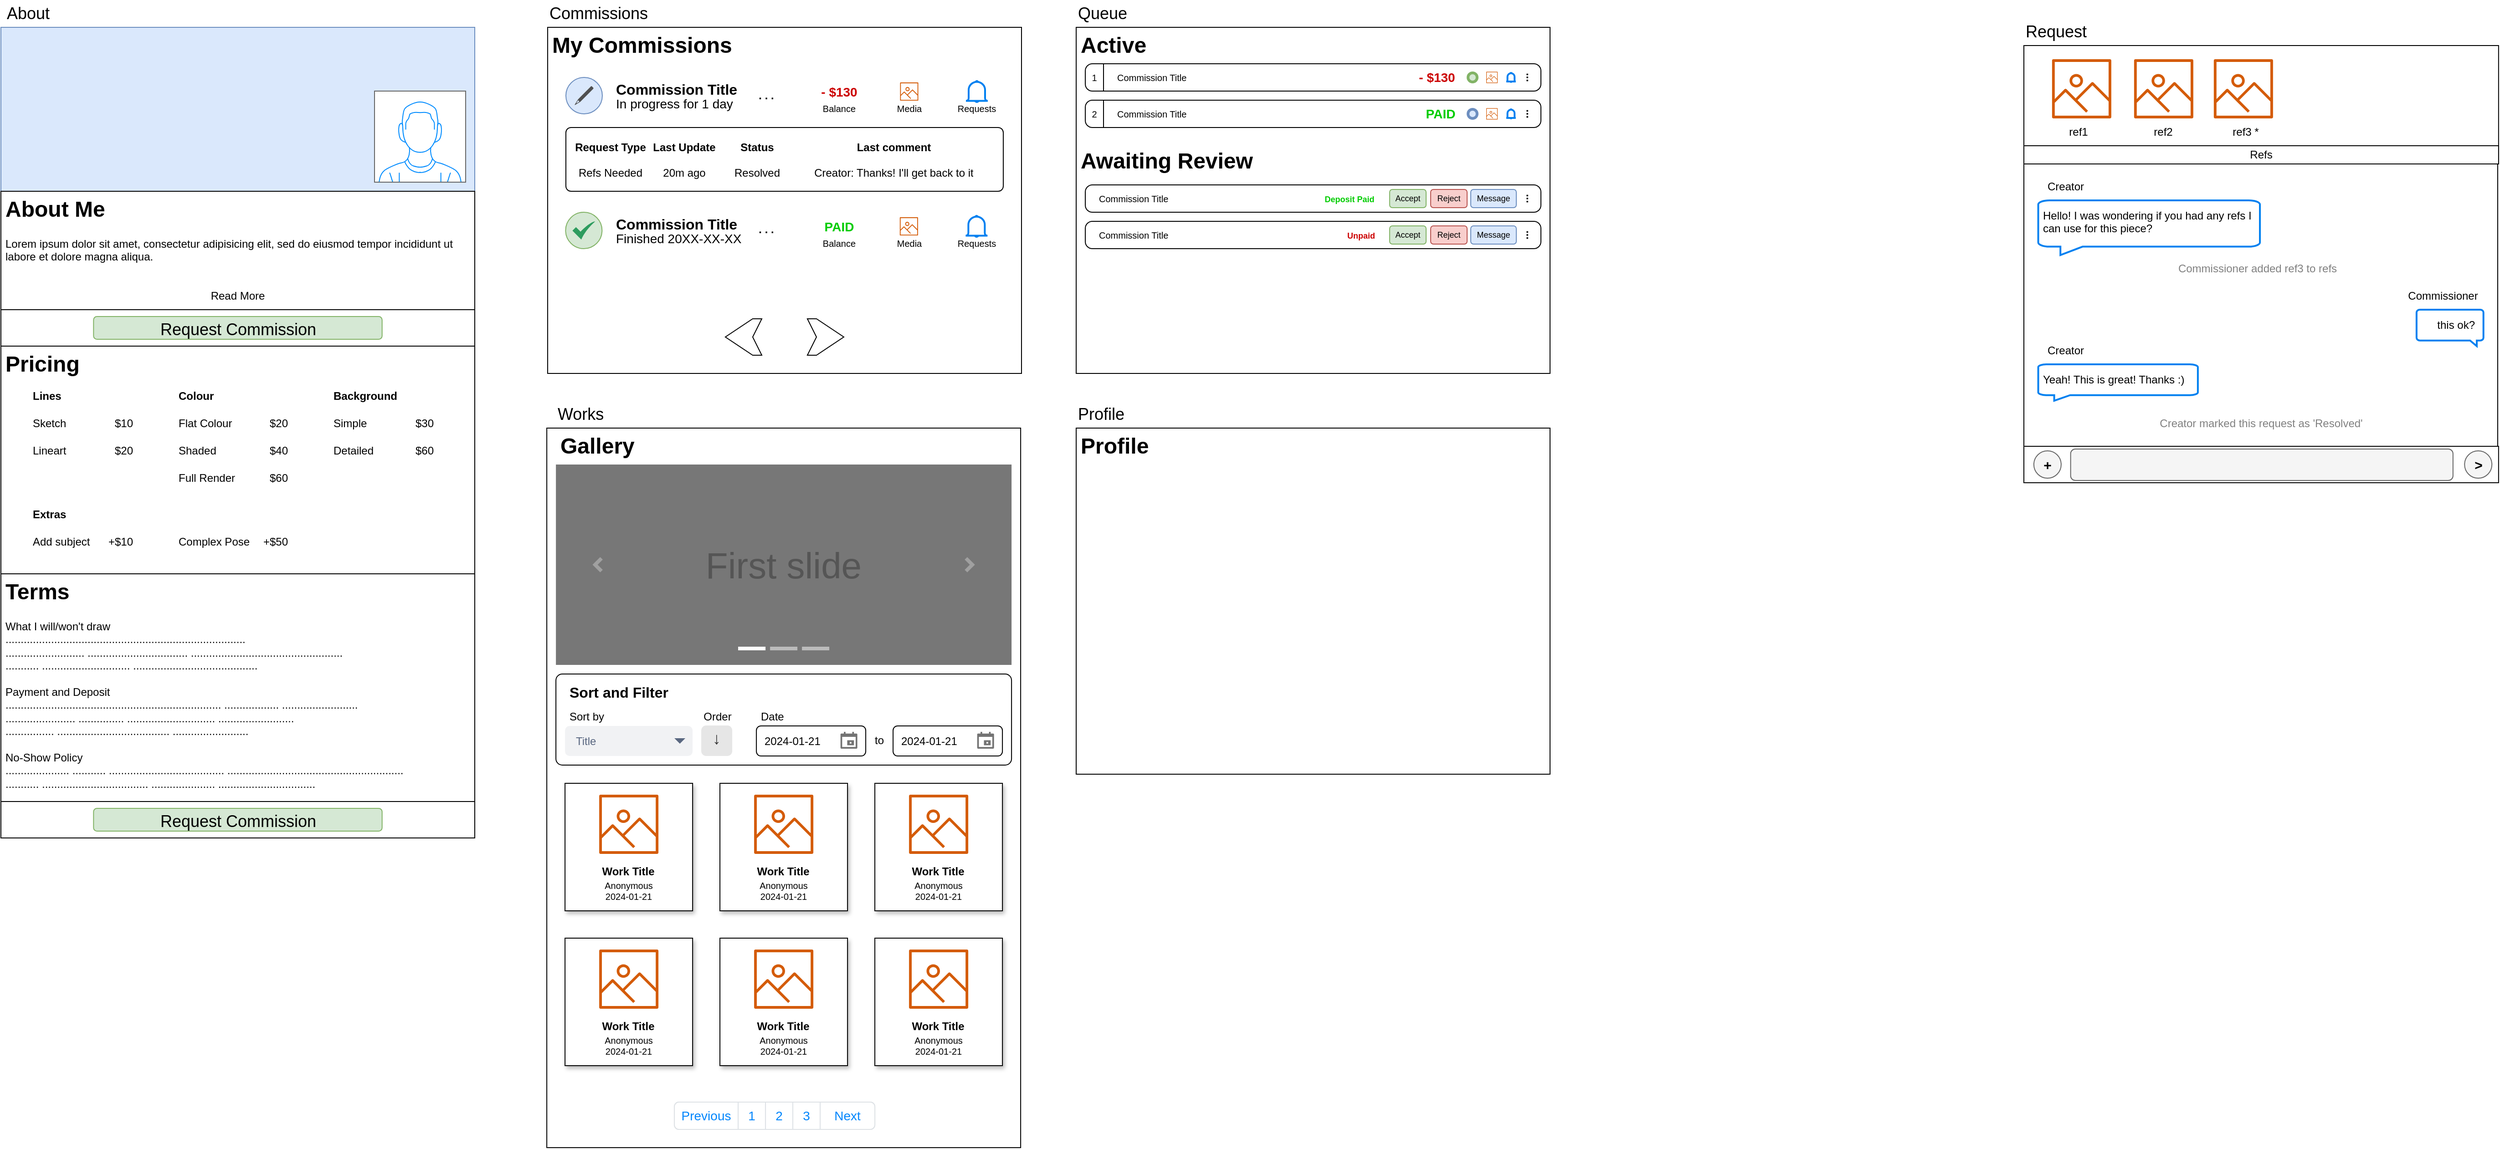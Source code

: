 <mxfile version="20.7.4" type="device"><diagram id="tLPYyOBZHOQNpM6_UhrX" name="Page-1"><mxGraphModel dx="2421" dy="1472" grid="1" gridSize="10" guides="1" tooltips="1" connect="1" arrows="1" fold="1" page="1" pageScale="1" pageWidth="1169" pageHeight="827" math="0" shadow="0"><root><mxCell id="0"/><mxCell id="1" parent="0"/><mxCell id="SXgZ-X0LW7OnMppPCCpX-1" value="" style="rounded=0;whiteSpace=wrap;html=1;fillColor=#dae8fc;strokeColor=#6c8ebf;" parent="1" vertex="1"><mxGeometry x="40" y="40" width="520" height="180" as="geometry"/></mxCell><mxCell id="SXgZ-X0LW7OnMppPCCpX-2" value="" style="verticalLabelPosition=bottom;shadow=0;dashed=0;align=center;html=1;verticalAlign=top;strokeWidth=1;shape=mxgraph.mockup.containers.userMale;strokeColor=#666666;strokeColor2=#008cff;" parent="1" vertex="1"><mxGeometry x="450" y="110" width="100" height="100" as="geometry"/></mxCell><mxCell id="SXgZ-X0LW7OnMppPCCpX-3" value="" style="rounded=0;whiteSpace=wrap;html=1;" parent="1" vertex="1"><mxGeometry x="40" y="220" width="520" height="130" as="geometry"/></mxCell><mxCell id="SXgZ-X0LW7OnMppPCCpX-4" value="&lt;h1&gt;About Me&lt;/h1&gt;&lt;p&gt;Lorem ipsum dolor sit amet, consectetur adipisicing elit, sed do eiusmod tempor incididunt ut labore et dolore magna aliqua.&lt;/p&gt;" style="text;html=1;strokeColor=none;fillColor=none;spacing=5;spacingTop=-20;whiteSpace=wrap;overflow=hidden;rounded=0;" parent="1" vertex="1"><mxGeometry x="40" y="220" width="520" height="90" as="geometry"/></mxCell><mxCell id="SXgZ-X0LW7OnMppPCCpX-5" value="Read More" style="text;html=1;strokeColor=none;fillColor=none;align=center;verticalAlign=middle;whiteSpace=wrap;rounded=0;" parent="1" vertex="1"><mxGeometry x="250" y="320" width="100" height="30" as="geometry"/></mxCell><mxCell id="SXgZ-X0LW7OnMppPCCpX-6" value="" style="rounded=0;whiteSpace=wrap;html=1;" parent="1" vertex="1"><mxGeometry x="40" y="390" width="520" height="250" as="geometry"/></mxCell><mxCell id="SXgZ-X0LW7OnMppPCCpX-7" value="&lt;font style=&quot;font-size: 24px;&quot;&gt;&lt;b&gt;Pricing&lt;/b&gt;&lt;/font&gt;" style="text;html=1;strokeColor=none;fillColor=none;align=left;verticalAlign=middle;whiteSpace=wrap;rounded=0;perimeterSpacing=0;spacing=5;" parent="1" vertex="1"><mxGeometry x="40" y="390" width="160" height="40" as="geometry"/></mxCell><mxCell id="SXgZ-X0LW7OnMppPCCpX-8" value="Sketch" style="text;html=1;strokeColor=none;fillColor=none;align=left;verticalAlign=middle;whiteSpace=wrap;rounded=0;spacing=5;" parent="1" vertex="1"><mxGeometry x="70" y="460" width="100" height="30" as="geometry"/></mxCell><mxCell id="SXgZ-X0LW7OnMppPCCpX-9" value="Flat Colour" style="text;html=1;strokeColor=none;fillColor=none;align=left;verticalAlign=middle;whiteSpace=wrap;rounded=0;spacing=5;" parent="1" vertex="1"><mxGeometry x="230" y="460" width="100" height="30" as="geometry"/></mxCell><mxCell id="SXgZ-X0LW7OnMppPCCpX-10" value="Lineart" style="text;html=1;strokeColor=none;fillColor=none;align=left;verticalAlign=middle;whiteSpace=wrap;rounded=0;spacing=5;" parent="1" vertex="1"><mxGeometry x="70" y="490" width="100" height="30" as="geometry"/></mxCell><mxCell id="SXgZ-X0LW7OnMppPCCpX-11" value="Shaded" style="text;html=1;strokeColor=none;fillColor=none;align=left;verticalAlign=middle;whiteSpace=wrap;rounded=0;spacing=5;" parent="1" vertex="1"><mxGeometry x="230" y="490" width="100" height="30" as="geometry"/></mxCell><mxCell id="SXgZ-X0LW7OnMppPCCpX-12" value="Full Render" style="text;html=1;strokeColor=none;fillColor=none;align=left;verticalAlign=middle;whiteSpace=wrap;rounded=0;spacing=5;" parent="1" vertex="1"><mxGeometry x="230" y="520" width="100" height="30" as="geometry"/></mxCell><mxCell id="SXgZ-X0LW7OnMppPCCpX-13" value="Simple" style="text;html=1;strokeColor=none;fillColor=none;align=left;verticalAlign=middle;whiteSpace=wrap;rounded=0;spacing=5;" parent="1" vertex="1"><mxGeometry x="400" y="460" width="100" height="30" as="geometry"/></mxCell><mxCell id="SXgZ-X0LW7OnMppPCCpX-14" value="Detailed" style="text;html=1;strokeColor=none;fillColor=none;align=left;verticalAlign=middle;whiteSpace=wrap;rounded=0;spacing=5;" parent="1" vertex="1"><mxGeometry x="400" y="490" width="100" height="30" as="geometry"/></mxCell><mxCell id="SXgZ-X0LW7OnMppPCCpX-15" value="&lt;b&gt;Lines&lt;/b&gt;" style="text;html=1;strokeColor=none;fillColor=none;align=left;verticalAlign=middle;whiteSpace=wrap;rounded=0;spacing=5;" parent="1" vertex="1"><mxGeometry x="70" y="430" width="100" height="30" as="geometry"/></mxCell><mxCell id="SXgZ-X0LW7OnMppPCCpX-16" value="&lt;b&gt;Colour&lt;/b&gt;" style="text;html=1;strokeColor=none;fillColor=none;align=left;verticalAlign=middle;whiteSpace=wrap;rounded=0;spacing=5;" parent="1" vertex="1"><mxGeometry x="230" y="430" width="100" height="30" as="geometry"/></mxCell><mxCell id="SXgZ-X0LW7OnMppPCCpX-17" value="&lt;b&gt;Background&lt;/b&gt;" style="text;html=1;strokeColor=none;fillColor=none;align=left;verticalAlign=middle;whiteSpace=wrap;rounded=0;spacing=5;" parent="1" vertex="1"><mxGeometry x="400" y="430" width="100" height="30" as="geometry"/></mxCell><mxCell id="SXgZ-X0LW7OnMppPCCpX-18" value="&lt;b&gt;Extras&lt;/b&gt;" style="text;html=1;strokeColor=none;fillColor=none;align=left;verticalAlign=middle;whiteSpace=wrap;rounded=0;spacing=5;" parent="1" vertex="1"><mxGeometry x="70" y="560" width="100" height="30" as="geometry"/></mxCell><mxCell id="SXgZ-X0LW7OnMppPCCpX-19" value="Add subject" style="text;html=1;strokeColor=none;fillColor=none;align=left;verticalAlign=middle;whiteSpace=wrap;rounded=0;spacing=5;" parent="1" vertex="1"><mxGeometry x="70" y="590" width="100" height="30" as="geometry"/></mxCell><mxCell id="SXgZ-X0LW7OnMppPCCpX-20" value="Complex Pose" style="text;html=1;strokeColor=none;fillColor=none;align=left;verticalAlign=middle;whiteSpace=wrap;rounded=0;spacing=5;" parent="1" vertex="1"><mxGeometry x="230" y="590" width="100" height="30" as="geometry"/></mxCell><mxCell id="SXgZ-X0LW7OnMppPCCpX-21" value="$10" style="text;html=1;strokeColor=none;fillColor=none;align=right;verticalAlign=middle;whiteSpace=wrap;rounded=0;spacing=5;" parent="1" vertex="1"><mxGeometry x="90" y="460" width="100" height="30" as="geometry"/></mxCell><mxCell id="SXgZ-X0LW7OnMppPCCpX-22" value="$20" style="text;html=1;strokeColor=none;fillColor=none;align=right;verticalAlign=middle;whiteSpace=wrap;rounded=0;spacing=5;" parent="1" vertex="1"><mxGeometry x="90" y="490" width="100" height="30" as="geometry"/></mxCell><mxCell id="SXgZ-X0LW7OnMppPCCpX-23" value="$20" style="text;html=1;strokeColor=none;fillColor=none;align=right;verticalAlign=middle;whiteSpace=wrap;rounded=0;spacing=5;" parent="1" vertex="1"><mxGeometry x="260" y="460" width="100" height="30" as="geometry"/></mxCell><mxCell id="SXgZ-X0LW7OnMppPCCpX-24" value="$40" style="text;html=1;strokeColor=none;fillColor=none;align=right;verticalAlign=middle;whiteSpace=wrap;rounded=0;spacing=5;" parent="1" vertex="1"><mxGeometry x="260" y="490" width="100" height="30" as="geometry"/></mxCell><mxCell id="SXgZ-X0LW7OnMppPCCpX-26" value="$60" style="text;html=1;strokeColor=none;fillColor=none;align=right;verticalAlign=middle;whiteSpace=wrap;rounded=0;spacing=5;" parent="1" vertex="1"><mxGeometry x="260" y="520" width="100" height="30" as="geometry"/></mxCell><mxCell id="SXgZ-X0LW7OnMppPCCpX-27" value="$30" style="text;html=1;strokeColor=none;fillColor=none;align=right;verticalAlign=middle;whiteSpace=wrap;rounded=0;spacing=5;" parent="1" vertex="1"><mxGeometry x="420" y="460" width="100" height="30" as="geometry"/></mxCell><mxCell id="SXgZ-X0LW7OnMppPCCpX-28" value="$60" style="text;html=1;strokeColor=none;fillColor=none;align=right;verticalAlign=middle;whiteSpace=wrap;rounded=0;spacing=5;" parent="1" vertex="1"><mxGeometry x="420" y="490" width="100" height="30" as="geometry"/></mxCell><mxCell id="SXgZ-X0LW7OnMppPCCpX-29" value="+$10" style="text;html=1;strokeColor=none;fillColor=none;align=right;verticalAlign=middle;whiteSpace=wrap;rounded=0;spacing=5;" parent="1" vertex="1"><mxGeometry x="90" y="590" width="100" height="30" as="geometry"/></mxCell><mxCell id="SXgZ-X0LW7OnMppPCCpX-30" value="+$50" style="text;html=1;strokeColor=none;fillColor=none;align=right;verticalAlign=middle;whiteSpace=wrap;rounded=0;spacing=5;" parent="1" vertex="1"><mxGeometry x="260" y="590" width="100" height="30" as="geometry"/></mxCell><mxCell id="SXgZ-X0LW7OnMppPCCpX-31" value="" style="rounded=0;whiteSpace=wrap;html=1;" parent="1" vertex="1"><mxGeometry x="40" y="640" width="520" height="250" as="geometry"/></mxCell><mxCell id="SXgZ-X0LW7OnMppPCCpX-34" value="&lt;h1&gt;&lt;span style=&quot;background-color: initial;&quot;&gt;Terms&lt;/span&gt;&lt;/h1&gt;&lt;div&gt;What I will/won't draw&lt;/div&gt;&lt;div&gt;...............................................................................&lt;/div&gt;&lt;div&gt;.......................... ................................. ..................................................&lt;/div&gt;&lt;div&gt;........... ............................. .........................................&lt;/div&gt;&lt;div&gt;&lt;br&gt;&lt;/div&gt;&lt;div&gt;Payment and Deposit&lt;/div&gt;&lt;div&gt;....................................................................... .................. .........................&lt;/div&gt;&lt;div&gt;....................... ............... ............................. .........................&lt;/div&gt;&lt;div&gt;................ ..................................... .........................&lt;/div&gt;&lt;div&gt;&lt;br&gt;&lt;/div&gt;&lt;div&gt;No-Show Policy&lt;/div&gt;&lt;div&gt;..................... ........... ...................................... ..........................................................&lt;/div&gt;&lt;div&gt;........... ................................... ..................... ................................&lt;/div&gt;" style="text;html=1;strokeColor=none;fillColor=none;spacing=5;spacingTop=-20;whiteSpace=wrap;overflow=hidden;rounded=0;" parent="1" vertex="1"><mxGeometry x="40" y="640" width="520" height="250" as="geometry"/></mxCell><mxCell id="SXgZ-X0LW7OnMppPCCpX-37" value="" style="rounded=0;whiteSpace=wrap;html=1;fontSize=24;" parent="1" vertex="1"><mxGeometry x="40" y="350" width="520" height="40" as="geometry"/></mxCell><mxCell id="SXgZ-X0LW7OnMppPCCpX-38" value="&lt;font style=&quot;font-size: 18px;&quot;&gt;Request Commission&lt;/font&gt;" style="rounded=1;whiteSpace=wrap;html=1;fontSize=24;fillColor=#d5e8d4;strokeColor=#82b366;" parent="1" vertex="1"><mxGeometry x="141.66" y="357.5" width="316.67" height="25" as="geometry"/></mxCell><mxCell id="SXgZ-X0LW7OnMppPCCpX-39" value="" style="rounded=0;whiteSpace=wrap;html=1;fontSize=24;" parent="1" vertex="1"><mxGeometry x="40" y="890" width="520" height="40" as="geometry"/></mxCell><mxCell id="SXgZ-X0LW7OnMppPCCpX-40" value="&lt;font style=&quot;font-size: 18px;&quot;&gt;Request Commission&lt;/font&gt;" style="rounded=1;whiteSpace=wrap;html=1;fontSize=24;fillColor=#d5e8d4;strokeColor=#82b366;" parent="1" vertex="1"><mxGeometry x="141.66" y="897.5" width="316.67" height="25" as="geometry"/></mxCell><mxCell id="SXgZ-X0LW7OnMppPCCpX-41" value="About" style="text;html=1;strokeColor=none;fillColor=none;align=center;verticalAlign=middle;whiteSpace=wrap;rounded=0;fontSize=18;" parent="1" vertex="1"><mxGeometry x="40" y="10" width="60" height="30" as="geometry"/></mxCell><mxCell id="SXgZ-X0LW7OnMppPCCpX-42" value="" style="rounded=0;whiteSpace=wrap;html=1;fontSize=18;" parent="1" vertex="1"><mxGeometry x="640" y="40" width="520" height="380" as="geometry"/></mxCell><mxCell id="SXgZ-X0LW7OnMppPCCpX-43" value="&lt;font style=&quot;font-size: 24px;&quot;&gt;&lt;b&gt;My Commissions&lt;/b&gt;&lt;/font&gt;" style="text;html=1;strokeColor=none;fillColor=none;align=left;verticalAlign=middle;whiteSpace=wrap;rounded=0;perimeterSpacing=0;spacing=5;" parent="1" vertex="1"><mxGeometry x="640" y="40" width="230" height="40" as="geometry"/></mxCell><mxCell id="SXgZ-X0LW7OnMppPCCpX-44" value="Commission Title" style="text;html=1;strokeColor=none;fillColor=none;align=left;verticalAlign=middle;whiteSpace=wrap;rounded=0;fontSize=16;spacing=5;fontStyle=1" parent="1" vertex="1"><mxGeometry x="710" y="95" width="170" height="25" as="geometry"/></mxCell><mxCell id="SXgZ-X0LW7OnMppPCCpX-45" value="" style="ellipse;whiteSpace=wrap;html=1;aspect=fixed;fontSize=18;fillColor=#dae8fc;strokeColor=#6c8ebf;" parent="1" vertex="1"><mxGeometry x="660" y="95" width="40" height="40" as="geometry"/></mxCell><mxCell id="SXgZ-X0LW7OnMppPCCpX-46" value="&lt;span style=&quot;font-size: 14px;&quot;&gt;In progress for 1 day&lt;/span&gt;" style="text;html=1;strokeColor=none;fillColor=none;align=left;verticalAlign=middle;whiteSpace=wrap;rounded=0;fontSize=18;spacing=5;" parent="1" vertex="1"><mxGeometry x="710" y="110" width="240" height="25" as="geometry"/></mxCell><mxCell id="SXgZ-X0LW7OnMppPCCpX-47" value="" style="html=1;verticalLabelPosition=bottom;align=center;labelBackgroundColor=#ffffff;verticalAlign=top;strokeWidth=2;strokeColor=#0080F0;shadow=0;dashed=0;shape=mxgraph.ios7.icons.bell;fontSize=16;" parent="1" vertex="1"><mxGeometry x="1099" y="99.0" width="24" height="23.1" as="geometry"/></mxCell><mxCell id="SXgZ-X0LW7OnMppPCCpX-48" value="" style="sketch=0;pointerEvents=1;shadow=0;dashed=0;html=1;strokeColor=none;fillColor=#505050;labelPosition=center;verticalLabelPosition=bottom;verticalAlign=top;outlineConnect=0;align=center;shape=mxgraph.office.concepts.writing_pencil;fontSize=16;" parent="1" vertex="1"><mxGeometry x="669.61" y="104.61" width="20.77" height="20.77" as="geometry"/></mxCell><mxCell id="SXgZ-X0LW7OnMppPCCpX-49" value="" style="sketch=0;outlineConnect=0;fontColor=#232F3E;gradientColor=none;fillColor=#D45B07;strokeColor=none;dashed=0;verticalLabelPosition=bottom;verticalAlign=top;align=center;html=1;fontSize=12;fontStyle=0;aspect=fixed;pointerEvents=1;shape=mxgraph.aws4.container_registry_image;" parent="1" vertex="1"><mxGeometry x="1026.75" y="100.55" width="20" height="20" as="geometry"/></mxCell><mxCell id="SXgZ-X0LW7OnMppPCCpX-50" value="&lt;font style=&quot;font-size: 10px;&quot;&gt;Media&lt;/font&gt;" style="text;html=1;strokeColor=none;fillColor=none;align=center;verticalAlign=middle;whiteSpace=wrap;rounded=0;fontSize=18;spacing=5;" parent="1" vertex="1"><mxGeometry x="1009" y="114" width="55.5" height="25" as="geometry"/></mxCell><mxCell id="SXgZ-X0LW7OnMppPCCpX-51" value="&lt;span style=&quot;font-size: 10px;&quot;&gt;Requests&lt;/span&gt;" style="text;html=1;strokeColor=none;fillColor=none;align=center;verticalAlign=middle;whiteSpace=wrap;rounded=0;fontSize=18;spacing=5;" parent="1" vertex="1"><mxGeometry x="1083.25" y="114" width="55.5" height="25" as="geometry"/></mxCell><mxCell id="SXgZ-X0LW7OnMppPCCpX-52" value="&lt;b&gt;&lt;font style=&quot;font-size: 14px;&quot; color=&quot;#cc0000&quot;&gt;- $130&lt;/font&gt;&lt;/b&gt;" style="text;html=1;strokeColor=none;fillColor=none;align=center;verticalAlign=middle;whiteSpace=wrap;rounded=0;fontSize=10;" parent="1" vertex="1"><mxGeometry x="930" y="95.55" width="60" height="30" as="geometry"/></mxCell><mxCell id="SXgZ-X0LW7OnMppPCCpX-53" value="&lt;span style=&quot;font-size: 10px;&quot;&gt;Balance&lt;/span&gt;" style="text;html=1;strokeColor=none;fillColor=none;align=center;verticalAlign=middle;whiteSpace=wrap;rounded=0;fontSize=18;spacing=5;" parent="1" vertex="1"><mxGeometry x="932.25" y="114" width="55.5" height="25" as="geometry"/></mxCell><mxCell id="SXgZ-X0LW7OnMppPCCpX-54" value="Commission Title" style="text;html=1;strokeColor=none;fillColor=none;align=left;verticalAlign=middle;whiteSpace=wrap;rounded=0;fontSize=16;spacing=5;fontStyle=1" parent="1" vertex="1"><mxGeometry x="709.69" y="243" width="170" height="25" as="geometry"/></mxCell><mxCell id="SXgZ-X0LW7OnMppPCCpX-55" value="" style="ellipse;whiteSpace=wrap;html=1;aspect=fixed;fontSize=18;fillColor=#d5e8d4;strokeColor=#82b366;" parent="1" vertex="1"><mxGeometry x="659.69" y="243" width="40" height="40" as="geometry"/></mxCell><mxCell id="SXgZ-X0LW7OnMppPCCpX-56" value="&lt;span style=&quot;font-size: 14px;&quot;&gt;Finished 20XX-XX-XX&lt;/span&gt;" style="text;html=1;strokeColor=none;fillColor=none;align=left;verticalAlign=middle;whiteSpace=wrap;rounded=0;fontSize=18;spacing=5;" parent="1" vertex="1"><mxGeometry x="709.69" y="258" width="240" height="25" as="geometry"/></mxCell><mxCell id="SXgZ-X0LW7OnMppPCCpX-57" value="" style="html=1;verticalLabelPosition=bottom;align=center;labelBackgroundColor=#ffffff;verticalAlign=top;strokeWidth=2;strokeColor=#0080F0;shadow=0;dashed=0;shape=mxgraph.ios7.icons.bell;fontSize=16;" parent="1" vertex="1"><mxGeometry x="1098.69" y="247" width="24" height="23.1" as="geometry"/></mxCell><mxCell id="SXgZ-X0LW7OnMppPCCpX-59" value="" style="sketch=0;outlineConnect=0;fontColor=#232F3E;gradientColor=none;fillColor=#D45B07;strokeColor=none;dashed=0;verticalLabelPosition=bottom;verticalAlign=top;align=center;html=1;fontSize=12;fontStyle=0;aspect=fixed;pointerEvents=1;shape=mxgraph.aws4.container_registry_image;" parent="1" vertex="1"><mxGeometry x="1026.44" y="248.55" width="20" height="20" as="geometry"/></mxCell><mxCell id="SXgZ-X0LW7OnMppPCCpX-60" value="&lt;font style=&quot;font-size: 10px;&quot;&gt;Media&lt;/font&gt;" style="text;html=1;strokeColor=none;fillColor=none;align=center;verticalAlign=middle;whiteSpace=wrap;rounded=0;fontSize=18;spacing=5;" parent="1" vertex="1"><mxGeometry x="1008.69" y="262" width="55.5" height="25" as="geometry"/></mxCell><mxCell id="SXgZ-X0LW7OnMppPCCpX-61" value="&lt;span style=&quot;font-size: 10px;&quot;&gt;Requests&lt;/span&gt;" style="text;html=1;strokeColor=none;fillColor=none;align=center;verticalAlign=middle;whiteSpace=wrap;rounded=0;fontSize=18;spacing=5;" parent="1" vertex="1"><mxGeometry x="1082.94" y="262" width="55.5" height="25" as="geometry"/></mxCell><mxCell id="SXgZ-X0LW7OnMppPCCpX-62" value="&lt;b&gt;&lt;font color=&quot;#00cc00&quot; style=&quot;font-size: 14px;&quot;&gt;PAID&lt;/font&gt;&lt;/b&gt;" style="text;html=1;strokeColor=none;fillColor=none;align=center;verticalAlign=middle;whiteSpace=wrap;rounded=0;fontSize=10;" parent="1" vertex="1"><mxGeometry x="929.69" y="243.55" width="60" height="30" as="geometry"/></mxCell><mxCell id="SXgZ-X0LW7OnMppPCCpX-63" value="&lt;span style=&quot;font-size: 10px;&quot;&gt;Balance&lt;/span&gt;" style="text;html=1;strokeColor=none;fillColor=none;align=center;verticalAlign=middle;whiteSpace=wrap;rounded=0;fontSize=18;spacing=5;" parent="1" vertex="1"><mxGeometry x="931.94" y="262" width="55.5" height="25" as="geometry"/></mxCell><mxCell id="SXgZ-X0LW7OnMppPCCpX-64" value="" style="sketch=0;html=1;aspect=fixed;strokeColor=none;shadow=0;align=center;verticalAlign=top;fillColor=#2D9C5E;shape=mxgraph.gcp2.check;fontSize=14;fontColor=#CC0000;" parent="1" vertex="1"><mxGeometry x="667.19" y="253" width="25" height="20" as="geometry"/></mxCell><mxCell id="SXgZ-X0LW7OnMppPCCpX-65" value="&lt;font style=&quot;font-size: 12px;&quot;&gt;. . .&lt;/font&gt;" style="text;html=1;strokeColor=none;fillColor=none;align=center;verticalAlign=middle;whiteSpace=wrap;rounded=0;fontSize=16;spacing=5;fontStyle=1" parent="1" vertex="1"><mxGeometry x="840" y="100.38" width="80" height="25" as="geometry"/></mxCell><mxCell id="SXgZ-X0LW7OnMppPCCpX-66" value="&lt;font style=&quot;font-size: 12px;&quot;&gt;. . .&lt;/font&gt;" style="text;html=1;strokeColor=none;fillColor=none;align=center;verticalAlign=middle;whiteSpace=wrap;rounded=0;fontSize=16;spacing=5;fontStyle=1" parent="1" vertex="1"><mxGeometry x="839.69" y="247" width="80" height="25" as="geometry"/></mxCell><mxCell id="SXgZ-X0LW7OnMppPCCpX-67" value="" style="html=1;shadow=0;dashed=0;align=center;verticalAlign=middle;shape=mxgraph.arrows2.arrow;dy=0;dx=30;notch=10;fontSize=12;fontColor=#00CC00;" parent="1" vertex="1"><mxGeometry x="925" y="360" width="40" height="40" as="geometry"/></mxCell><mxCell id="SXgZ-X0LW7OnMppPCCpX-68" value="" style="html=1;shadow=0;dashed=0;align=center;verticalAlign=middle;shape=mxgraph.arrows2.arrow;dy=0;dx=30;notch=10;fontSize=12;fontColor=#00CC00;rotation=-180;" parent="1" vertex="1"><mxGeometry x="835" y="360" width="40" height="40" as="geometry"/></mxCell><mxCell id="SXgZ-X0LW7OnMppPCCpX-69" value="Commissions" style="text;html=1;strokeColor=none;fillColor=none;align=left;verticalAlign=middle;whiteSpace=wrap;rounded=0;fontSize=18;" parent="1" vertex="1"><mxGeometry x="640" y="10" width="120" height="30" as="geometry"/></mxCell><mxCell id="SXgZ-X0LW7OnMppPCCpX-70" value="" style="rounded=1;whiteSpace=wrap;html=1;fontSize=12;fontColor=#00CC00;arcSize=8;" parent="1" vertex="1"><mxGeometry x="660" y="150" width="480" height="70" as="geometry"/></mxCell><mxCell id="SXgZ-X0LW7OnMppPCCpX-71" value="" style="shape=table;html=1;whiteSpace=wrap;startSize=0;container=1;collapsible=0;childLayout=tableLayout;fontSize=12;fontColor=#000000;strokeColor=none;" parent="1" vertex="1"><mxGeometry x="668.13" y="157.5" width="461.87" height="56" as="geometry"/></mxCell><mxCell id="SXgZ-X0LW7OnMppPCCpX-72" value="" style="shape=tableRow;horizontal=0;startSize=0;swimlaneHead=0;swimlaneBody=0;top=0;left=0;bottom=0;right=0;collapsible=0;dropTarget=0;fillColor=none;points=[[0,0.5],[1,0.5]];portConstraint=eastwest;fontSize=12;fontColor=#00CC00;" parent="SXgZ-X0LW7OnMppPCCpX-71" vertex="1"><mxGeometry width="461.87" height="29" as="geometry"/></mxCell><mxCell id="SXgZ-X0LW7OnMppPCCpX-73" value="&lt;font&gt;&lt;b&gt;Request Type&lt;/b&gt;&lt;/font&gt;" style="shape=partialRectangle;html=1;whiteSpace=wrap;connectable=0;fillColor=none;top=0;left=0;bottom=0;right=0;overflow=hidden;fontSize=12;fontColor=#000000;" parent="SXgZ-X0LW7OnMppPCCpX-72" vertex="1"><mxGeometry width="82" height="29" as="geometry"><mxRectangle width="82" height="29" as="alternateBounds"/></mxGeometry></mxCell><mxCell id="SXgZ-X0LW7OnMppPCCpX-74" value="&lt;font&gt;&lt;b&gt;Last Update&lt;/b&gt;&lt;/font&gt;" style="shape=partialRectangle;html=1;whiteSpace=wrap;connectable=0;fillColor=none;top=0;left=0;bottom=0;right=0;overflow=hidden;fontSize=12;fontColor=#000000;" parent="SXgZ-X0LW7OnMppPCCpX-72" vertex="1"><mxGeometry x="82" width="80" height="29" as="geometry"><mxRectangle width="80" height="29" as="alternateBounds"/></mxGeometry></mxCell><mxCell id="SXgZ-X0LW7OnMppPCCpX-75" value="&lt;font color=&quot;#000000&quot;&gt;&lt;b&gt;Status&lt;/b&gt;&lt;/font&gt;" style="shape=partialRectangle;html=1;whiteSpace=wrap;connectable=0;fillColor=none;top=0;left=0;bottom=0;right=0;overflow=hidden;fontSize=12;fontColor=#00CC00;" parent="SXgZ-X0LW7OnMppPCCpX-72" vertex="1"><mxGeometry x="162" width="80" height="29" as="geometry"><mxRectangle width="80" height="29" as="alternateBounds"/></mxGeometry></mxCell><mxCell id="SXgZ-X0LW7OnMppPCCpX-89" value="&lt;b&gt;&lt;font color=&quot;#000000&quot;&gt;Last comment&lt;/font&gt;&lt;/b&gt;" style="shape=partialRectangle;html=1;whiteSpace=wrap;connectable=0;fillColor=none;top=0;left=0;bottom=0;right=0;overflow=hidden;fontSize=12;fontColor=#00CC00;" parent="SXgZ-X0LW7OnMppPCCpX-72" vertex="1"><mxGeometry x="242" width="220" height="29" as="geometry"><mxRectangle width="220" height="29" as="alternateBounds"/></mxGeometry></mxCell><mxCell id="SXgZ-X0LW7OnMppPCCpX-76" value="" style="shape=tableRow;horizontal=0;startSize=0;swimlaneHead=0;swimlaneBody=0;top=0;left=0;bottom=0;right=0;collapsible=0;dropTarget=0;fillColor=none;points=[[0,0.5],[1,0.5]];portConstraint=eastwest;fontSize=12;fontColor=#00CC00;" parent="SXgZ-X0LW7OnMppPCCpX-71" vertex="1"><mxGeometry y="29" width="461.87" height="27" as="geometry"/></mxCell><mxCell id="SXgZ-X0LW7OnMppPCCpX-77" value="Refs Needed" style="shape=partialRectangle;html=1;whiteSpace=wrap;connectable=0;fillColor=none;top=0;left=0;bottom=0;right=0;overflow=hidden;fontSize=12;fontColor=#000000;" parent="SXgZ-X0LW7OnMppPCCpX-76" vertex="1"><mxGeometry width="82" height="27" as="geometry"><mxRectangle width="82" height="27" as="alternateBounds"/></mxGeometry></mxCell><mxCell id="SXgZ-X0LW7OnMppPCCpX-78" value="&lt;font&gt;20m ago&lt;/font&gt;" style="shape=partialRectangle;html=1;whiteSpace=wrap;connectable=0;fillColor=none;top=0;left=0;bottom=0;right=0;overflow=hidden;fontSize=12;fontColor=#000000;" parent="SXgZ-X0LW7OnMppPCCpX-76" vertex="1"><mxGeometry x="82" width="80" height="27" as="geometry"><mxRectangle width="80" height="27" as="alternateBounds"/></mxGeometry></mxCell><mxCell id="SXgZ-X0LW7OnMppPCCpX-79" value="Resolved" style="shape=partialRectangle;html=1;whiteSpace=wrap;connectable=0;fillColor=none;top=0;left=0;bottom=0;right=0;overflow=hidden;fontSize=12;fontColor=#000000;" parent="SXgZ-X0LW7OnMppPCCpX-76" vertex="1"><mxGeometry x="162" width="80" height="27" as="geometry"><mxRectangle width="80" height="27" as="alternateBounds"/></mxGeometry></mxCell><mxCell id="SXgZ-X0LW7OnMppPCCpX-90" value="Creator: Thanks! I'll get back to it" style="shape=partialRectangle;html=1;whiteSpace=wrap;connectable=0;fillColor=none;top=0;left=0;bottom=0;right=0;overflow=hidden;fontSize=12;fontColor=#000000;align=center;" parent="SXgZ-X0LW7OnMppPCCpX-76" vertex="1"><mxGeometry x="242" width="220" height="27" as="geometry"><mxRectangle width="220" height="27" as="alternateBounds"/></mxGeometry></mxCell><mxCell id="K3yIdqZ9w8QZpIMucke0-93" value="" style="group" vertex="1" connectable="0" parent="1"><mxGeometry x="2260" y="30" width="520.93" height="510" as="geometry"/></mxCell><mxCell id="SXgZ-X0LW7OnMppPCCpX-92" value="" style="rounded=0;whiteSpace=wrap;html=1;fontSize=18;" parent="K3yIdqZ9w8QZpIMucke0-93" vertex="1"><mxGeometry y="30" width="520" height="480" as="geometry"/></mxCell><mxCell id="SXgZ-X0LW7OnMppPCCpX-93" value="Request" style="text;html=1;strokeColor=none;fillColor=none;align=left;verticalAlign=middle;whiteSpace=wrap;rounded=0;fontSize=18;" parent="K3yIdqZ9w8QZpIMucke0-93" vertex="1"><mxGeometry width="120" height="30" as="geometry"/></mxCell><mxCell id="SXgZ-X0LW7OnMppPCCpX-94" value="" style="html=1;verticalLabelPosition=bottom;align=center;labelBackgroundColor=#ffffff;verticalAlign=top;strokeWidth=2;strokeColor=#0080F0;shadow=0;dashed=0;shape=mxgraph.ios7.icons.message;fontSize=12;fontColor=#000000;" parent="K3yIdqZ9w8QZpIMucke0-93" vertex="1"><mxGeometry x="430.93" y="320" width="73.41" height="40" as="geometry"/></mxCell><mxCell id="SXgZ-X0LW7OnMppPCCpX-95" value="" style="html=1;verticalLabelPosition=bottom;align=center;labelBackgroundColor=#ffffff;verticalAlign=top;strokeWidth=2;strokeColor=#0080F0;shadow=0;dashed=0;shape=mxgraph.ios7.icons.message;fontSize=12;fontColor=#000000;flipH=1;" parent="K3yIdqZ9w8QZpIMucke0-93" vertex="1"><mxGeometry x="15.78" y="200" width="243.25" height="60" as="geometry"/></mxCell><mxCell id="SXgZ-X0LW7OnMppPCCpX-96" value="Creator" style="text;html=1;strokeColor=none;fillColor=none;align=center;verticalAlign=middle;whiteSpace=wrap;rounded=0;fontSize=12;fontColor=#000000;" parent="K3yIdqZ9w8QZpIMucke0-93" vertex="1"><mxGeometry x="15.78" y="170" width="60" height="30" as="geometry"/></mxCell><mxCell id="SXgZ-X0LW7OnMppPCCpX-97" value="Hello! I was wondering if you had any refs I can use for this piece?" style="text;html=1;strokeColor=none;fillColor=none;align=left;verticalAlign=top;whiteSpace=wrap;rounded=0;fontSize=12;fontColor=#000000;spacing=5;" parent="K3yIdqZ9w8QZpIMucke0-93" vertex="1"><mxGeometry x="15.78" y="200" width="243.25" height="50" as="geometry"/></mxCell><mxCell id="SXgZ-X0LW7OnMppPCCpX-98" value="this ok?" style="text;html=1;strokeColor=none;fillColor=none;align=right;verticalAlign=top;whiteSpace=wrap;rounded=0;fontSize=12;fontColor=#000000;spacing=5;" parent="K3yIdqZ9w8QZpIMucke0-93" vertex="1"><mxGeometry x="425.12" y="320" width="75.16" height="40" as="geometry"/></mxCell><mxCell id="SXgZ-X0LW7OnMppPCCpX-99" value="Commissioner" style="text;html=1;strokeColor=none;fillColor=none;align=center;verticalAlign=middle;whiteSpace=wrap;rounded=0;fontSize=12;fontColor=#000000;" parent="K3yIdqZ9w8QZpIMucke0-93" vertex="1"><mxGeometry x="420.28" y="290" width="80" height="30" as="geometry"/></mxCell><mxCell id="SXgZ-X0LW7OnMppPCCpX-100" value="" style="rounded=0;whiteSpace=wrap;html=1;fontSize=12;fontColor=#000000;" parent="K3yIdqZ9w8QZpIMucke0-93" vertex="1"><mxGeometry y="30" width="520.93" height="130" as="geometry"/></mxCell><mxCell id="SXgZ-X0LW7OnMppPCCpX-101" value="" style="sketch=0;outlineConnect=0;fontColor=#232F3E;gradientColor=none;fillColor=#D45B07;strokeColor=none;dashed=0;verticalLabelPosition=bottom;verticalAlign=top;align=center;html=1;fontSize=12;fontStyle=0;aspect=fixed;pointerEvents=1;shape=mxgraph.aws4.container_registry_image;" parent="K3yIdqZ9w8QZpIMucke0-93" vertex="1"><mxGeometry x="30.93" y="45" width="65" height="65" as="geometry"/></mxCell><mxCell id="SXgZ-X0LW7OnMppPCCpX-102" value="" style="sketch=0;outlineConnect=0;fontColor=#232F3E;gradientColor=none;fillColor=#D45B07;strokeColor=none;dashed=0;verticalLabelPosition=bottom;verticalAlign=top;align=center;html=1;fontSize=12;fontStyle=0;aspect=fixed;pointerEvents=1;shape=mxgraph.aws4.container_registry_image;" parent="K3yIdqZ9w8QZpIMucke0-93" vertex="1"><mxGeometry x="120.93" y="45" width="65" height="65" as="geometry"/></mxCell><mxCell id="SXgZ-X0LW7OnMppPCCpX-103" value="" style="sketch=0;outlineConnect=0;fontColor=#232F3E;gradientColor=none;fillColor=#D45B07;strokeColor=none;dashed=0;verticalLabelPosition=bottom;verticalAlign=top;align=center;html=1;fontSize=12;fontStyle=0;aspect=fixed;pointerEvents=1;shape=mxgraph.aws4.container_registry_image;" parent="K3yIdqZ9w8QZpIMucke0-93" vertex="1"><mxGeometry x="208.43" y="45" width="65" height="65" as="geometry"/></mxCell><mxCell id="SXgZ-X0LW7OnMppPCCpX-104" value="ref1" style="text;html=1;strokeColor=none;fillColor=none;align=center;verticalAlign=middle;whiteSpace=wrap;rounded=0;fontSize=12;fontColor=#000000;" parent="K3yIdqZ9w8QZpIMucke0-93" vertex="1"><mxGeometry x="20.0" y="110" width="80" height="30" as="geometry"/></mxCell><mxCell id="SXgZ-X0LW7OnMppPCCpX-105" value="ref2" style="text;html=1;strokeColor=none;fillColor=none;align=center;verticalAlign=middle;whiteSpace=wrap;rounded=0;fontSize=12;fontColor=#000000;" parent="K3yIdqZ9w8QZpIMucke0-93" vertex="1"><mxGeometry x="113.43" y="110" width="80" height="30" as="geometry"/></mxCell><mxCell id="SXgZ-X0LW7OnMppPCCpX-106" value="ref3 *" style="text;html=1;strokeColor=none;fillColor=none;align=center;verticalAlign=middle;whiteSpace=wrap;rounded=0;fontSize=12;fontColor=#000000;" parent="K3yIdqZ9w8QZpIMucke0-93" vertex="1"><mxGeometry x="205.93" y="110" width="75" height="30" as="geometry"/></mxCell><mxCell id="SXgZ-X0LW7OnMppPCCpX-107" value="Refs" style="rounded=0;whiteSpace=wrap;html=1;fontSize=12;fontColor=#000000;" parent="K3yIdqZ9w8QZpIMucke0-93" vertex="1"><mxGeometry y="140" width="520.93" height="20" as="geometry"/></mxCell><mxCell id="SXgZ-X0LW7OnMppPCCpX-108" value="" style="html=1;verticalLabelPosition=bottom;align=center;labelBackgroundColor=#ffffff;verticalAlign=top;strokeWidth=2;strokeColor=#0080F0;shadow=0;dashed=0;shape=mxgraph.ios7.icons.message;fontSize=12;fontColor=#000000;flipH=1;" parent="K3yIdqZ9w8QZpIMucke0-93" vertex="1"><mxGeometry x="15.78" y="380" width="175.15" height="40" as="geometry"/></mxCell><mxCell id="SXgZ-X0LW7OnMppPCCpX-109" value="Creator" style="text;html=1;strokeColor=none;fillColor=none;align=center;verticalAlign=middle;whiteSpace=wrap;rounded=0;fontSize=12;fontColor=#000000;" parent="K3yIdqZ9w8QZpIMucke0-93" vertex="1"><mxGeometry x="15.78" y="350" width="60" height="30" as="geometry"/></mxCell><mxCell id="SXgZ-X0LW7OnMppPCCpX-110" value="Yeah! This is great! Thanks :)" style="text;html=1;strokeColor=none;fillColor=none;align=left;verticalAlign=top;whiteSpace=wrap;rounded=0;fontSize=12;fontColor=#000000;spacing=5;" parent="K3yIdqZ9w8QZpIMucke0-93" vertex="1"><mxGeometry x="15.78" y="380" width="175.15" height="30" as="geometry"/></mxCell><mxCell id="SXgZ-X0LW7OnMppPCCpX-111" value="&lt;font&gt;Commissioner added ref3 to refs&lt;/font&gt;" style="text;html=1;strokeColor=none;fillColor=none;align=center;verticalAlign=middle;whiteSpace=wrap;rounded=0;fontSize=12;fontColor=#808080;" parent="K3yIdqZ9w8QZpIMucke0-93" vertex="1"><mxGeometry x="120.93" y="260" width="270.94" height="30" as="geometry"/></mxCell><mxCell id="SXgZ-X0LW7OnMppPCCpX-112" value="&lt;font&gt;Creator marked this request as 'Resolved'&lt;/font&gt;" style="text;html=1;strokeColor=none;fillColor=none;align=center;verticalAlign=middle;whiteSpace=wrap;rounded=0;fontSize=12;fontColor=#808080;" parent="K3yIdqZ9w8QZpIMucke0-93" vertex="1"><mxGeometry x="124.53" y="430" width="270.94" height="30" as="geometry"/></mxCell><mxCell id="SXgZ-X0LW7OnMppPCCpX-113" value="" style="rounded=0;whiteSpace=wrap;html=1;fontSize=12;fontColor=#808080;" parent="K3yIdqZ9w8QZpIMucke0-93" vertex="1"><mxGeometry y="470" width="520.93" height="40" as="geometry"/></mxCell><mxCell id="SXgZ-X0LW7OnMppPCCpX-114" value="&lt;font style=&quot;font-size: 15px;&quot; color=&quot;#000000&quot;&gt;&lt;b&gt;+&lt;/b&gt;&lt;/font&gt;" style="ellipse;whiteSpace=wrap;html=1;aspect=fixed;fontSize=12;fontColor=#333333;fillColor=#f5f5f5;strokeColor=#666666;" parent="K3yIdqZ9w8QZpIMucke0-93" vertex="1"><mxGeometry x="10.93" y="475" width="30" height="30" as="geometry"/></mxCell><mxCell id="SXgZ-X0LW7OnMppPCCpX-115" value="" style="rounded=1;whiteSpace=wrap;html=1;fontSize=15;fontColor=#333333;fillColor=#f5f5f5;strokeColor=#666666;" parent="K3yIdqZ9w8QZpIMucke0-93" vertex="1"><mxGeometry x="51.31" y="473" width="419.62" height="34.5" as="geometry"/></mxCell><mxCell id="SXgZ-X0LW7OnMppPCCpX-116" value="&lt;font style=&quot;font-size: 15px;&quot; color=&quot;#000000&quot;&gt;&lt;b&gt;&amp;gt;&lt;/b&gt;&lt;/font&gt;" style="ellipse;whiteSpace=wrap;html=1;aspect=fixed;fontSize=12;fontColor=#333333;fillColor=#f5f5f5;strokeColor=#666666;" parent="K3yIdqZ9w8QZpIMucke0-93" vertex="1"><mxGeometry x="483.62" y="475" width="30" height="30" as="geometry"/></mxCell><mxCell id="K3yIdqZ9w8QZpIMucke0-94" value="" style="group" vertex="1" connectable="0" parent="1"><mxGeometry x="639.06" y="450" width="520" height="820" as="geometry"/></mxCell><mxCell id="K3yIdqZ9w8QZpIMucke0-1" value="" style="rounded=0;whiteSpace=wrap;html=1;fontSize=18;" vertex="1" parent="K3yIdqZ9w8QZpIMucke0-94"><mxGeometry y="30" width="520" height="790" as="geometry"/></mxCell><mxCell id="K3yIdqZ9w8QZpIMucke0-2" value="Works" style="text;html=1;strokeColor=none;fillColor=none;align=left;verticalAlign=middle;whiteSpace=wrap;rounded=0;fontSize=18;" vertex="1" parent="K3yIdqZ9w8QZpIMucke0-94"><mxGeometry x="10" width="120" height="30" as="geometry"/></mxCell><mxCell id="K3yIdqZ9w8QZpIMucke0-4" value="&lt;font style=&quot;font-size: 24px;&quot;&gt;&lt;b&gt;Gallery&lt;/b&gt;&lt;/font&gt;" style="text;html=1;strokeColor=none;fillColor=none;align=left;verticalAlign=middle;whiteSpace=wrap;rounded=0;perimeterSpacing=0;spacing=5;" vertex="1" parent="K3yIdqZ9w8QZpIMucke0-94"><mxGeometry x="10" y="30" width="230" height="40" as="geometry"/></mxCell><mxCell id="K3yIdqZ9w8QZpIMucke0-5" value="First slide" style="html=1;shadow=0;dashed=0;strokeColor=none;strokeWidth=1;fillColor=#777777;fontColor=#555555;whiteSpace=wrap;align=center;verticalAlign=middle;fontStyle=0;fontSize=40;" vertex="1" parent="K3yIdqZ9w8QZpIMucke0-94"><mxGeometry x="10" y="70" width="500" height="220" as="geometry"/></mxCell><mxCell id="K3yIdqZ9w8QZpIMucke0-6" value="" style="html=1;verticalLabelPosition=bottom;labelBackgroundColor=#ffffff;verticalAlign=top;shadow=0;dashed=0;strokeWidth=4;shape=mxgraph.ios7.misc.more;strokeColor=#a0a0a0;" vertex="1" parent="K3yIdqZ9w8QZpIMucke0-5"><mxGeometry x="1" y="0.5" width="7" height="14" relative="1" as="geometry"><mxPoint x="-50" y="-7" as="offset"/></mxGeometry></mxCell><mxCell id="K3yIdqZ9w8QZpIMucke0-7" value="" style="flipH=1;html=1;verticalLabelPosition=bottom;labelBackgroundColor=#ffffff;verticalAlign=top;shadow=0;dashed=0;strokeWidth=4;shape=mxgraph.ios7.misc.more;strokeColor=#a0a0a0;" vertex="1" parent="K3yIdqZ9w8QZpIMucke0-5"><mxGeometry y="0.5" width="7" height="14" relative="1" as="geometry"><mxPoint x="43" y="-7" as="offset"/></mxGeometry></mxCell><mxCell id="K3yIdqZ9w8QZpIMucke0-8" value="" style="html=1;shadow=0;strokeColor=none;fillColor=#ffffff;" vertex="1" parent="K3yIdqZ9w8QZpIMucke0-5"><mxGeometry x="0.5" y="1" width="30" height="4" relative="1" as="geometry"><mxPoint x="-50" y="-20" as="offset"/></mxGeometry></mxCell><mxCell id="K3yIdqZ9w8QZpIMucke0-9" value="" style="html=1;shadow=0;strokeColor=none;fillColor=#BBBBBB;" vertex="1" parent="K3yIdqZ9w8QZpIMucke0-5"><mxGeometry x="0.5" y="1" width="30" height="4" relative="1" as="geometry"><mxPoint x="-15" y="-20" as="offset"/></mxGeometry></mxCell><mxCell id="K3yIdqZ9w8QZpIMucke0-10" value="" style="html=1;shadow=0;strokeColor=none;fillColor=#BBBBBB;" vertex="1" parent="K3yIdqZ9w8QZpIMucke0-5"><mxGeometry x="0.5" y="1" width="30" height="4" relative="1" as="geometry"><mxPoint x="20" y="-20" as="offset"/></mxGeometry></mxCell><mxCell id="K3yIdqZ9w8QZpIMucke0-15" value="" style="group" vertex="1" connectable="0" parent="K3yIdqZ9w8QZpIMucke0-94"><mxGeometry x="20" y="420" width="140" height="140" as="geometry"/></mxCell><mxCell id="K3yIdqZ9w8QZpIMucke0-11" value="" style="rounded=0;whiteSpace=wrap;html=1;shadow=1;" vertex="1" parent="K3yIdqZ9w8QZpIMucke0-15"><mxGeometry width="140" height="140" as="geometry"/></mxCell><mxCell id="K3yIdqZ9w8QZpIMucke0-3" value="" style="sketch=0;outlineConnect=0;fontColor=#232F3E;gradientColor=none;fillColor=#D45B07;strokeColor=none;dashed=0;verticalLabelPosition=bottom;verticalAlign=top;align=center;html=1;fontSize=12;fontStyle=0;aspect=fixed;pointerEvents=1;shape=mxgraph.aws4.container_registry_image;" vertex="1" parent="K3yIdqZ9w8QZpIMucke0-15"><mxGeometry x="37.5" y="12.5" width="65" height="65" as="geometry"/></mxCell><mxCell id="K3yIdqZ9w8QZpIMucke0-12" value="&lt;b&gt;Work Title&lt;/b&gt;" style="text;html=1;strokeColor=none;fillColor=none;align=center;verticalAlign=top;whiteSpace=wrap;rounded=0;fontSize=12;fontColor=#000000;spacing=5;" vertex="1" parent="K3yIdqZ9w8QZpIMucke0-15"><mxGeometry x="32.42" y="80" width="75.16" height="40" as="geometry"/></mxCell><mxCell id="K3yIdqZ9w8QZpIMucke0-13" value="Anonymous&lt;br style=&quot;font-size: 10px;&quot;&gt;2024-01-21" style="text;html=1;strokeColor=none;fillColor=none;align=center;verticalAlign=middle;whiteSpace=wrap;rounded=0;fontSize=10;fontColor=#000000;spacing=5;" vertex="1" parent="K3yIdqZ9w8QZpIMucke0-15"><mxGeometry x="20" y="103" width="100" height="30" as="geometry"/></mxCell><mxCell id="K3yIdqZ9w8QZpIMucke0-41" value="" style="rounded=1;whiteSpace=wrap;html=1;shadow=0;arcSize=7;" vertex="1" parent="K3yIdqZ9w8QZpIMucke0-94"><mxGeometry x="10" y="300" width="500" height="100" as="geometry"/></mxCell><mxCell id="K3yIdqZ9w8QZpIMucke0-42" value="&lt;font style=&quot;font-size: 16px;&quot;&gt;&lt;b style=&quot;font-size: 16px;&quot;&gt;Sort and Filter&lt;/b&gt;&lt;/font&gt;" style="text;html=1;strokeColor=none;fillColor=none;align=left;verticalAlign=middle;whiteSpace=wrap;rounded=0;perimeterSpacing=0;spacing=5;fontSize=16;" vertex="1" parent="K3yIdqZ9w8QZpIMucke0-94"><mxGeometry x="20" y="300" width="230" height="40" as="geometry"/></mxCell><mxCell id="K3yIdqZ9w8QZpIMucke0-43" value="Title" style="rounded=1;fillColor=#F1F2F4;strokeColor=none;html=1;fontColor=#596780;align=left;fontSize=12;spacingLeft=10;sketch=0;shadow=0;" vertex="1" parent="K3yIdqZ9w8QZpIMucke0-94"><mxGeometry x="20" y="357" width="140" height="33" as="geometry"/></mxCell><mxCell id="K3yIdqZ9w8QZpIMucke0-44" value="" style="shape=triangle;direction=south;fillColor=#596780;strokeColor=none;html=1;sketch=0;shadow=0;fontSize=16;" vertex="1" parent="K3yIdqZ9w8QZpIMucke0-43"><mxGeometry x="1" y="0.5" width="12" height="6" relative="1" as="geometry"><mxPoint x="-20" y="-3" as="offset"/></mxGeometry></mxCell><mxCell id="K3yIdqZ9w8QZpIMucke0-47" value="&lt;b&gt;↓&lt;/b&gt;" style="rounded=1;shadow=0;dashed=0;fontSize=18;fillColor=#E6E6E6;align=center;strokeColor=#E6E6E6;fontColor=#333333;verticalAlign=middle;spacing=0;whiteSpace=wrap;html=1;spacingTop=-5;" vertex="1" parent="K3yIdqZ9w8QZpIMucke0-94"><mxGeometry x="170" y="357" width="33" height="32.5" as="geometry"/></mxCell><mxCell id="K3yIdqZ9w8QZpIMucke0-52" value="" style="group" vertex="1" connectable="0" parent="K3yIdqZ9w8QZpIMucke0-94"><mxGeometry x="230" y="357" width="120" height="33" as="geometry"/></mxCell><mxCell id="K3yIdqZ9w8QZpIMucke0-53" value="" style="group" vertex="1" connectable="0" parent="K3yIdqZ9w8QZpIMucke0-52"><mxGeometry width="120" height="33" as="geometry"/></mxCell><mxCell id="K3yIdqZ9w8QZpIMucke0-49" value="&lt;p style=&quot;line-height: 100%;&quot;&gt;&lt;font style=&quot;font-size: 12px;&quot;&gt;2024-01-21&lt;/font&gt;&lt;/p&gt;" style="rounded=1;whiteSpace=wrap;html=1;shadow=0;fontSize=18;align=left;verticalAlign=middle;spacing=6;spacingBottom=3;spacingLeft=3;" vertex="1" parent="K3yIdqZ9w8QZpIMucke0-53"><mxGeometry width="120" height="33" as="geometry"/></mxCell><mxCell id="K3yIdqZ9w8QZpIMucke0-48" value="" style="dashed=0;aspect=fixed;verticalLabelPosition=bottom;verticalAlign=top;align=center;shape=mxgraph.gmdl.calendar;strokeColor=none;fillColor=#737373;shadow=0;sketch=0;fontSize=18;html=1;" vertex="1" parent="K3yIdqZ9w8QZpIMucke0-53"><mxGeometry x="92.308" y="6.5" width="18.462" height="18.462" as="geometry"/></mxCell><mxCell id="K3yIdqZ9w8QZpIMucke0-59" value="Date" style="text;html=1;strokeColor=none;fillColor=none;align=left;verticalAlign=middle;whiteSpace=wrap;rounded=0;fontSize=12;fontColor=#000000;spacing=5;" vertex="1" parent="K3yIdqZ9w8QZpIMucke0-53"><mxGeometry y="-20" width="75.16" height="20" as="geometry"/></mxCell><mxCell id="K3yIdqZ9w8QZpIMucke0-54" value="" style="group" vertex="1" connectable="0" parent="K3yIdqZ9w8QZpIMucke0-94"><mxGeometry x="380" y="357" width="120" height="33" as="geometry"/></mxCell><mxCell id="K3yIdqZ9w8QZpIMucke0-55" value="" style="group" vertex="1" connectable="0" parent="K3yIdqZ9w8QZpIMucke0-54"><mxGeometry width="120" height="33" as="geometry"/></mxCell><mxCell id="K3yIdqZ9w8QZpIMucke0-56" value="&lt;p style=&quot;line-height: 100%;&quot;&gt;&lt;font style=&quot;font-size: 12px;&quot;&gt;2024-01-21&lt;/font&gt;&lt;/p&gt;" style="rounded=1;whiteSpace=wrap;html=1;shadow=0;fontSize=18;align=left;verticalAlign=middle;spacing=6;spacingBottom=3;spacingLeft=3;" vertex="1" parent="K3yIdqZ9w8QZpIMucke0-55"><mxGeometry width="120" height="33" as="geometry"/></mxCell><mxCell id="K3yIdqZ9w8QZpIMucke0-57" value="" style="dashed=0;aspect=fixed;verticalLabelPosition=bottom;verticalAlign=top;align=center;shape=mxgraph.gmdl.calendar;strokeColor=none;fillColor=#737373;shadow=0;sketch=0;fontSize=18;html=1;" vertex="1" parent="K3yIdqZ9w8QZpIMucke0-55"><mxGeometry x="92.308" y="6.5" width="18.462" height="18.462" as="geometry"/></mxCell><mxCell id="K3yIdqZ9w8QZpIMucke0-58" value="Sort by" style="text;html=1;strokeColor=none;fillColor=none;align=left;verticalAlign=middle;whiteSpace=wrap;rounded=0;fontSize=12;fontColor=#000000;spacing=5;" vertex="1" parent="K3yIdqZ9w8QZpIMucke0-94"><mxGeometry x="20" y="337" width="75.16" height="20" as="geometry"/></mxCell><mxCell id="K3yIdqZ9w8QZpIMucke0-60" value="to" style="text;html=1;strokeColor=none;fillColor=none;align=center;verticalAlign=middle;whiteSpace=wrap;rounded=0;fontSize=12;fontColor=#000000;spacing=5;" vertex="1" parent="K3yIdqZ9w8QZpIMucke0-94"><mxGeometry x="350" y="363.25" width="30" height="20" as="geometry"/></mxCell><mxCell id="K3yIdqZ9w8QZpIMucke0-61" value="" style="html=1;shadow=0;dashed=0;shape=mxgraph.bootstrap.rrect;rSize=5;strokeColor=#DEE2E6;html=1;whiteSpace=wrap;fillColor=#ffffff;fontColor=#0085FC;fontSize=14;" vertex="1" parent="K3yIdqZ9w8QZpIMucke0-94"><mxGeometry x="140" y="770" width="220" height="30" as="geometry"/></mxCell><mxCell id="K3yIdqZ9w8QZpIMucke0-62" value="Previous" style="strokeColor=inherit;fillColor=inherit;gradientColor=inherit;fontColor=inherit;html=1;shadow=0;dashed=0;shape=mxgraph.bootstrap.leftButton;rSize=5;perimeter=none;whiteSpace=wrap;resizeHeight=1;fontSize=14;" vertex="1" parent="K3yIdqZ9w8QZpIMucke0-61"><mxGeometry width="70" height="30" relative="1" as="geometry"/></mxCell><mxCell id="K3yIdqZ9w8QZpIMucke0-63" value="1" style="strokeColor=inherit;fillColor=inherit;gradientColor=inherit;fontColor=inherit;html=1;shadow=0;dashed=0;perimeter=none;whiteSpace=wrap;resizeHeight=1;fontSize=14;" vertex="1" parent="K3yIdqZ9w8QZpIMucke0-61"><mxGeometry width="30" height="30" relative="1" as="geometry"><mxPoint x="70" as="offset"/></mxGeometry></mxCell><mxCell id="K3yIdqZ9w8QZpIMucke0-64" value="2" style="strokeColor=inherit;fillColor=inherit;gradientColor=inherit;fontColor=inherit;html=1;shadow=0;dashed=0;perimeter=none;whiteSpace=wrap;resizeHeight=1;fontSize=14;" vertex="1" parent="K3yIdqZ9w8QZpIMucke0-61"><mxGeometry width="30" height="30" relative="1" as="geometry"><mxPoint x="100" as="offset"/></mxGeometry></mxCell><mxCell id="K3yIdqZ9w8QZpIMucke0-65" value="3" style="strokeColor=inherit;fillColor=inherit;gradientColor=inherit;fontColor=inherit;html=1;shadow=0;dashed=0;perimeter=none;whiteSpace=wrap;resizeHeight=1;fontSize=14;" vertex="1" parent="K3yIdqZ9w8QZpIMucke0-61"><mxGeometry width="30" height="30" relative="1" as="geometry"><mxPoint x="130" as="offset"/></mxGeometry></mxCell><mxCell id="K3yIdqZ9w8QZpIMucke0-66" value="Next" style="strokeColor=inherit;fillColor=inherit;gradientColor=inherit;fontColor=inherit;html=1;shadow=0;dashed=0;shape=mxgraph.bootstrap.rightButton;rSize=5;perimeter=none;whiteSpace=wrap;resizeHeight=1;fontSize=14;" vertex="1" parent="K3yIdqZ9w8QZpIMucke0-61"><mxGeometry x="1" width="60" height="30" relative="1" as="geometry"><mxPoint x="-60" as="offset"/></mxGeometry></mxCell><mxCell id="K3yIdqZ9w8QZpIMucke0-67" value="Order" style="text;html=1;strokeColor=none;fillColor=none;align=center;verticalAlign=middle;whiteSpace=wrap;rounded=0;fontSize=12;fontColor=#000000;spacing=5;" vertex="1" parent="K3yIdqZ9w8QZpIMucke0-94"><mxGeometry x="164.84" y="337" width="45.16" height="20" as="geometry"/></mxCell><mxCell id="K3yIdqZ9w8QZpIMucke0-68" value="" style="group" vertex="1" connectable="0" parent="K3yIdqZ9w8QZpIMucke0-94"><mxGeometry x="190" y="420" width="140" height="140" as="geometry"/></mxCell><mxCell id="K3yIdqZ9w8QZpIMucke0-69" value="" style="rounded=0;whiteSpace=wrap;html=1;shadow=1;" vertex="1" parent="K3yIdqZ9w8QZpIMucke0-68"><mxGeometry width="140" height="140" as="geometry"/></mxCell><mxCell id="K3yIdqZ9w8QZpIMucke0-70" value="" style="sketch=0;outlineConnect=0;fontColor=#232F3E;gradientColor=none;fillColor=#D45B07;strokeColor=none;dashed=0;verticalLabelPosition=bottom;verticalAlign=top;align=center;html=1;fontSize=12;fontStyle=0;aspect=fixed;pointerEvents=1;shape=mxgraph.aws4.container_registry_image;" vertex="1" parent="K3yIdqZ9w8QZpIMucke0-68"><mxGeometry x="37.5" y="12.5" width="65" height="65" as="geometry"/></mxCell><mxCell id="K3yIdqZ9w8QZpIMucke0-71" value="&lt;b&gt;Work Title&lt;/b&gt;" style="text;html=1;strokeColor=none;fillColor=none;align=center;verticalAlign=top;whiteSpace=wrap;rounded=0;fontSize=12;fontColor=#000000;spacing=5;" vertex="1" parent="K3yIdqZ9w8QZpIMucke0-68"><mxGeometry x="32.42" y="80" width="75.16" height="40" as="geometry"/></mxCell><mxCell id="K3yIdqZ9w8QZpIMucke0-72" value="Anonymous&lt;br style=&quot;font-size: 10px;&quot;&gt;2024-01-21" style="text;html=1;strokeColor=none;fillColor=none;align=center;verticalAlign=middle;whiteSpace=wrap;rounded=0;fontSize=10;fontColor=#000000;spacing=5;" vertex="1" parent="K3yIdqZ9w8QZpIMucke0-68"><mxGeometry x="20" y="103" width="100" height="30" as="geometry"/></mxCell><mxCell id="K3yIdqZ9w8QZpIMucke0-73" value="" style="group" vertex="1" connectable="0" parent="K3yIdqZ9w8QZpIMucke0-94"><mxGeometry x="360" y="420" width="140" height="140" as="geometry"/></mxCell><mxCell id="K3yIdqZ9w8QZpIMucke0-74" value="" style="rounded=0;whiteSpace=wrap;html=1;shadow=1;" vertex="1" parent="K3yIdqZ9w8QZpIMucke0-73"><mxGeometry width="140" height="140" as="geometry"/></mxCell><mxCell id="K3yIdqZ9w8QZpIMucke0-75" value="" style="sketch=0;outlineConnect=0;fontColor=#232F3E;gradientColor=none;fillColor=#D45B07;strokeColor=none;dashed=0;verticalLabelPosition=bottom;verticalAlign=top;align=center;html=1;fontSize=12;fontStyle=0;aspect=fixed;pointerEvents=1;shape=mxgraph.aws4.container_registry_image;" vertex="1" parent="K3yIdqZ9w8QZpIMucke0-73"><mxGeometry x="37.5" y="12.5" width="65" height="65" as="geometry"/></mxCell><mxCell id="K3yIdqZ9w8QZpIMucke0-76" value="&lt;b&gt;Work Title&lt;/b&gt;" style="text;html=1;strokeColor=none;fillColor=none;align=center;verticalAlign=top;whiteSpace=wrap;rounded=0;fontSize=12;fontColor=#000000;spacing=5;" vertex="1" parent="K3yIdqZ9w8QZpIMucke0-73"><mxGeometry x="32.42" y="80" width="75.16" height="40" as="geometry"/></mxCell><mxCell id="K3yIdqZ9w8QZpIMucke0-77" value="Anonymous&lt;br style=&quot;font-size: 10px;&quot;&gt;2024-01-21" style="text;html=1;strokeColor=none;fillColor=none;align=center;verticalAlign=middle;whiteSpace=wrap;rounded=0;fontSize=10;fontColor=#000000;spacing=5;" vertex="1" parent="K3yIdqZ9w8QZpIMucke0-73"><mxGeometry x="20" y="103" width="100" height="30" as="geometry"/></mxCell><mxCell id="K3yIdqZ9w8QZpIMucke0-78" value="" style="group" vertex="1" connectable="0" parent="K3yIdqZ9w8QZpIMucke0-94"><mxGeometry x="20" y="590" width="140" height="140" as="geometry"/></mxCell><mxCell id="K3yIdqZ9w8QZpIMucke0-79" value="" style="rounded=0;whiteSpace=wrap;html=1;shadow=1;" vertex="1" parent="K3yIdqZ9w8QZpIMucke0-78"><mxGeometry width="140" height="140" as="geometry"/></mxCell><mxCell id="K3yIdqZ9w8QZpIMucke0-80" value="" style="sketch=0;outlineConnect=0;fontColor=#232F3E;gradientColor=none;fillColor=#D45B07;strokeColor=none;dashed=0;verticalLabelPosition=bottom;verticalAlign=top;align=center;html=1;fontSize=12;fontStyle=0;aspect=fixed;pointerEvents=1;shape=mxgraph.aws4.container_registry_image;" vertex="1" parent="K3yIdqZ9w8QZpIMucke0-78"><mxGeometry x="37.5" y="12.5" width="65" height="65" as="geometry"/></mxCell><mxCell id="K3yIdqZ9w8QZpIMucke0-81" value="&lt;b&gt;Work Title&lt;/b&gt;" style="text;html=1;strokeColor=none;fillColor=none;align=center;verticalAlign=top;whiteSpace=wrap;rounded=0;fontSize=12;fontColor=#000000;spacing=5;" vertex="1" parent="K3yIdqZ9w8QZpIMucke0-78"><mxGeometry x="32.42" y="80" width="75.16" height="40" as="geometry"/></mxCell><mxCell id="K3yIdqZ9w8QZpIMucke0-82" value="Anonymous&lt;br style=&quot;font-size: 10px;&quot;&gt;2024-01-21" style="text;html=1;strokeColor=none;fillColor=none;align=center;verticalAlign=middle;whiteSpace=wrap;rounded=0;fontSize=10;fontColor=#000000;spacing=5;" vertex="1" parent="K3yIdqZ9w8QZpIMucke0-78"><mxGeometry x="20" y="103" width="100" height="30" as="geometry"/></mxCell><mxCell id="K3yIdqZ9w8QZpIMucke0-83" value="" style="group" vertex="1" connectable="0" parent="K3yIdqZ9w8QZpIMucke0-94"><mxGeometry x="190" y="590" width="140" height="140" as="geometry"/></mxCell><mxCell id="K3yIdqZ9w8QZpIMucke0-84" value="" style="rounded=0;whiteSpace=wrap;html=1;shadow=1;" vertex="1" parent="K3yIdqZ9w8QZpIMucke0-83"><mxGeometry width="140" height="140" as="geometry"/></mxCell><mxCell id="K3yIdqZ9w8QZpIMucke0-85" value="" style="sketch=0;outlineConnect=0;fontColor=#232F3E;gradientColor=none;fillColor=#D45B07;strokeColor=none;dashed=0;verticalLabelPosition=bottom;verticalAlign=top;align=center;html=1;fontSize=12;fontStyle=0;aspect=fixed;pointerEvents=1;shape=mxgraph.aws4.container_registry_image;" vertex="1" parent="K3yIdqZ9w8QZpIMucke0-83"><mxGeometry x="37.5" y="12.5" width="65" height="65" as="geometry"/></mxCell><mxCell id="K3yIdqZ9w8QZpIMucke0-86" value="&lt;b&gt;Work Title&lt;/b&gt;" style="text;html=1;strokeColor=none;fillColor=none;align=center;verticalAlign=top;whiteSpace=wrap;rounded=0;fontSize=12;fontColor=#000000;spacing=5;" vertex="1" parent="K3yIdqZ9w8QZpIMucke0-83"><mxGeometry x="32.42" y="80" width="75.16" height="40" as="geometry"/></mxCell><mxCell id="K3yIdqZ9w8QZpIMucke0-87" value="Anonymous&lt;br style=&quot;font-size: 10px;&quot;&gt;2024-01-21" style="text;html=1;strokeColor=none;fillColor=none;align=center;verticalAlign=middle;whiteSpace=wrap;rounded=0;fontSize=10;fontColor=#000000;spacing=5;" vertex="1" parent="K3yIdqZ9w8QZpIMucke0-83"><mxGeometry x="20" y="103" width="100" height="30" as="geometry"/></mxCell><mxCell id="K3yIdqZ9w8QZpIMucke0-88" value="" style="group" vertex="1" connectable="0" parent="K3yIdqZ9w8QZpIMucke0-94"><mxGeometry x="360" y="590" width="140" height="140" as="geometry"/></mxCell><mxCell id="K3yIdqZ9w8QZpIMucke0-89" value="" style="rounded=0;whiteSpace=wrap;html=1;shadow=1;" vertex="1" parent="K3yIdqZ9w8QZpIMucke0-88"><mxGeometry width="140" height="140" as="geometry"/></mxCell><mxCell id="K3yIdqZ9w8QZpIMucke0-90" value="" style="sketch=0;outlineConnect=0;fontColor=#232F3E;gradientColor=none;fillColor=#D45B07;strokeColor=none;dashed=0;verticalLabelPosition=bottom;verticalAlign=top;align=center;html=1;fontSize=12;fontStyle=0;aspect=fixed;pointerEvents=1;shape=mxgraph.aws4.container_registry_image;" vertex="1" parent="K3yIdqZ9w8QZpIMucke0-88"><mxGeometry x="37.5" y="12.5" width="65" height="65" as="geometry"/></mxCell><mxCell id="K3yIdqZ9w8QZpIMucke0-91" value="&lt;b&gt;Work Title&lt;/b&gt;" style="text;html=1;strokeColor=none;fillColor=none;align=center;verticalAlign=top;whiteSpace=wrap;rounded=0;fontSize=12;fontColor=#000000;spacing=5;" vertex="1" parent="K3yIdqZ9w8QZpIMucke0-88"><mxGeometry x="32.42" y="80" width="75.16" height="40" as="geometry"/></mxCell><mxCell id="K3yIdqZ9w8QZpIMucke0-92" value="Anonymous&lt;br style=&quot;font-size: 10px;&quot;&gt;2024-01-21" style="text;html=1;strokeColor=none;fillColor=none;align=center;verticalAlign=middle;whiteSpace=wrap;rounded=0;fontSize=10;fontColor=#000000;spacing=5;" vertex="1" parent="K3yIdqZ9w8QZpIMucke0-88"><mxGeometry x="20" y="103" width="100" height="30" as="geometry"/></mxCell><mxCell id="K3yIdqZ9w8QZpIMucke0-95" value="" style="rounded=0;whiteSpace=wrap;html=1;fontSize=18;" vertex="1" parent="1"><mxGeometry x="1220" y="40" width="520" height="380" as="geometry"/></mxCell><mxCell id="K3yIdqZ9w8QZpIMucke0-96" value="Queue" style="text;html=1;strokeColor=none;fillColor=none;align=left;verticalAlign=middle;whiteSpace=wrap;rounded=0;fontSize=18;" vertex="1" parent="1"><mxGeometry x="1220" y="10" width="120" height="30" as="geometry"/></mxCell><mxCell id="K3yIdqZ9w8QZpIMucke0-97" value="&lt;span style=&quot;font-size: 24px;&quot;&gt;&lt;b&gt;Active&lt;/b&gt;&lt;/span&gt;" style="text;html=1;strokeColor=none;fillColor=none;align=left;verticalAlign=middle;whiteSpace=wrap;rounded=0;perimeterSpacing=0;spacing=5;" vertex="1" parent="1"><mxGeometry x="1220" y="40" width="230" height="40" as="geometry"/></mxCell><mxCell id="K3yIdqZ9w8QZpIMucke0-114" value="" style="group" vertex="1" connectable="0" parent="1"><mxGeometry x="1230" y="80" width="500" height="30" as="geometry"/></mxCell><mxCell id="K3yIdqZ9w8QZpIMucke0-100" value="" style="rounded=1;whiteSpace=wrap;html=1;shadow=0;fontSize=10;arcSize=26;" vertex="1" parent="K3yIdqZ9w8QZpIMucke0-114"><mxGeometry width="500" height="30" as="geometry"/></mxCell><mxCell id="K3yIdqZ9w8QZpIMucke0-101" value="1" style="text;html=1;strokeColor=none;fillColor=none;align=center;verticalAlign=middle;whiteSpace=wrap;rounded=0;shadow=0;fontSize=10;" vertex="1" parent="K3yIdqZ9w8QZpIMucke0-114"><mxGeometry width="20" height="30" as="geometry"/></mxCell><mxCell id="K3yIdqZ9w8QZpIMucke0-102" value="Commission Title" style="text;html=1;strokeColor=none;fillColor=none;align=left;verticalAlign=middle;whiteSpace=wrap;rounded=0;shadow=0;fontSize=10;spacing=5;" vertex="1" parent="K3yIdqZ9w8QZpIMucke0-114"><mxGeometry x="30" y="5" width="320" height="20" as="geometry"/></mxCell><mxCell id="K3yIdqZ9w8QZpIMucke0-103" value="" style="endArrow=none;html=1;rounded=0;fontSize=10;entryX=1;entryY=0;entryDx=0;entryDy=0;" edge="1" parent="K3yIdqZ9w8QZpIMucke0-114" target="K3yIdqZ9w8QZpIMucke0-101"><mxGeometry width="50" height="50" relative="1" as="geometry"><mxPoint x="20" y="30" as="sourcePoint"/><mxPoint x="70" y="-20" as="targetPoint"/></mxGeometry></mxCell><mxCell id="K3yIdqZ9w8QZpIMucke0-104" value="" style="html=1;verticalLabelPosition=bottom;align=center;labelBackgroundColor=#ffffff;verticalAlign=top;strokeWidth=2;strokeColor=#0080F0;shadow=0;dashed=0;shape=mxgraph.ios7.icons.bell;fontSize=16;" vertex="1" parent="K3yIdqZ9w8QZpIMucke0-114"><mxGeometry x="462" y="10" width="10.39" height="10" as="geometry"/></mxCell><mxCell id="K3yIdqZ9w8QZpIMucke0-105" value="" style="sketch=0;outlineConnect=0;fontColor=#232F3E;gradientColor=none;fillColor=#D45B07;strokeColor=none;dashed=0;verticalLabelPosition=bottom;verticalAlign=top;align=center;html=1;fontSize=12;fontStyle=0;aspect=fixed;pointerEvents=1;shape=mxgraph.aws4.container_registry_image;" vertex="1" parent="K3yIdqZ9w8QZpIMucke0-114"><mxGeometry x="440" y="8.75" width="12.5" height="12.5" as="geometry"/></mxCell><mxCell id="K3yIdqZ9w8QZpIMucke0-106" value="&lt;b&gt;&lt;font style=&quot;font-size: 14px;&quot; color=&quot;#cc0000&quot;&gt;- $130&lt;/font&gt;&lt;/b&gt;" style="text;html=1;strokeColor=none;fillColor=none;align=center;verticalAlign=middle;whiteSpace=wrap;rounded=0;fontSize=10;" vertex="1" parent="K3yIdqZ9w8QZpIMucke0-114"><mxGeometry x="356" width="60" height="30" as="geometry"/></mxCell><mxCell id="K3yIdqZ9w8QZpIMucke0-107" value="&lt;font style=&quot;font-size: 12px;&quot;&gt;...&lt;/font&gt;" style="text;html=1;strokeColor=none;fillColor=none;align=center;verticalAlign=middle;whiteSpace=wrap;rounded=0;fontSize=16;spacing=5;fontStyle=1;rotation=-90;" vertex="1" parent="K3yIdqZ9w8QZpIMucke0-114"><mxGeometry x="465" y="11.25" width="30" height="7.5" as="geometry"/></mxCell><mxCell id="K3yIdqZ9w8QZpIMucke0-111" value="" style="ellipse;whiteSpace=wrap;html=1;aspect=fixed;shadow=0;fontSize=9;strokeWidth=3;fillColor=#d5e8d4;strokeColor=#82b366;" vertex="1" parent="K3yIdqZ9w8QZpIMucke0-114"><mxGeometry x="420" y="10" width="10" height="10" as="geometry"/></mxCell><mxCell id="K3yIdqZ9w8QZpIMucke0-116" value="" style="rounded=1;whiteSpace=wrap;html=1;shadow=0;fontSize=10;arcSize=26;" vertex="1" parent="1"><mxGeometry x="1230" y="120" width="500" height="30" as="geometry"/></mxCell><mxCell id="K3yIdqZ9w8QZpIMucke0-117" value="2" style="text;html=1;strokeColor=none;fillColor=none;align=center;verticalAlign=middle;whiteSpace=wrap;rounded=0;shadow=0;fontSize=10;" vertex="1" parent="1"><mxGeometry x="1230" y="120" width="20" height="30" as="geometry"/></mxCell><mxCell id="K3yIdqZ9w8QZpIMucke0-118" value="Commission Title" style="text;html=1;strokeColor=none;fillColor=none;align=left;verticalAlign=middle;whiteSpace=wrap;rounded=0;shadow=0;fontSize=10;spacing=5;" vertex="1" parent="1"><mxGeometry x="1260" y="125" width="320" height="20" as="geometry"/></mxCell><mxCell id="K3yIdqZ9w8QZpIMucke0-119" value="" style="endArrow=none;html=1;rounded=0;fontSize=10;entryX=1;entryY=0;entryDx=0;entryDy=0;" edge="1" parent="1" target="K3yIdqZ9w8QZpIMucke0-117"><mxGeometry width="50" height="50" relative="1" as="geometry"><mxPoint x="1250" y="150" as="sourcePoint"/><mxPoint x="1300" y="100" as="targetPoint"/></mxGeometry></mxCell><mxCell id="K3yIdqZ9w8QZpIMucke0-121" value="" style="html=1;verticalLabelPosition=bottom;align=center;labelBackgroundColor=#ffffff;verticalAlign=top;strokeWidth=2;strokeColor=#0080F0;shadow=0;dashed=0;shape=mxgraph.ios7.icons.bell;fontSize=16;" vertex="1" parent="1"><mxGeometry x="1692" y="130" width="10.39" height="10" as="geometry"/></mxCell><mxCell id="K3yIdqZ9w8QZpIMucke0-122" value="" style="sketch=0;outlineConnect=0;fontColor=#232F3E;gradientColor=none;fillColor=#D45B07;strokeColor=none;dashed=0;verticalLabelPosition=bottom;verticalAlign=top;align=center;html=1;fontSize=12;fontStyle=0;aspect=fixed;pointerEvents=1;shape=mxgraph.aws4.container_registry_image;" vertex="1" parent="1"><mxGeometry x="1670" y="128.75" width="12.5" height="12.5" as="geometry"/></mxCell><mxCell id="K3yIdqZ9w8QZpIMucke0-123" value="&lt;b&gt;&lt;font color=&quot;#00cc00&quot; style=&quot;font-size: 14px;&quot;&gt;PAID&lt;/font&gt;&lt;/b&gt;" style="text;html=1;strokeColor=none;fillColor=none;align=center;verticalAlign=middle;whiteSpace=wrap;rounded=0;fontSize=10;" vertex="1" parent="1"><mxGeometry x="1590" y="120" width="60" height="30" as="geometry"/></mxCell><mxCell id="K3yIdqZ9w8QZpIMucke0-124" value="&lt;font style=&quot;font-size: 12px;&quot;&gt;...&lt;/font&gt;" style="text;html=1;strokeColor=none;fillColor=none;align=center;verticalAlign=middle;whiteSpace=wrap;rounded=0;fontSize=16;spacing=5;fontStyle=1;rotation=-90;" vertex="1" parent="1"><mxGeometry x="1695" y="131.25" width="30" height="7.5" as="geometry"/></mxCell><mxCell id="K3yIdqZ9w8QZpIMucke0-125" value="" style="ellipse;whiteSpace=wrap;html=1;aspect=fixed;shadow=0;fontSize=9;strokeWidth=3;fillColor=#dae8fc;strokeColor=#6c8ebf;" vertex="1" parent="1"><mxGeometry x="1650" y="130" width="10" height="10" as="geometry"/></mxCell><mxCell id="K3yIdqZ9w8QZpIMucke0-126" value="&lt;span style=&quot;font-size: 24px;&quot;&gt;&lt;b&gt;Awaiting Review&lt;/b&gt;&lt;/span&gt;" style="text;html=1;strokeColor=none;fillColor=none;align=left;verticalAlign=middle;whiteSpace=wrap;rounded=0;perimeterSpacing=0;spacing=5;" vertex="1" parent="1"><mxGeometry x="1220" y="166.5" width="230" height="40" as="geometry"/></mxCell><mxCell id="K3yIdqZ9w8QZpIMucke0-141" value="" style="group;align=right;" vertex="1" connectable="0" parent="1"><mxGeometry x="1230" y="213" width="500" height="30" as="geometry"/></mxCell><mxCell id="K3yIdqZ9w8QZpIMucke0-128" value="" style="rounded=1;whiteSpace=wrap;html=1;shadow=0;fontSize=10;arcSize=26;" vertex="1" parent="K3yIdqZ9w8QZpIMucke0-141"><mxGeometry width="500" height="30" as="geometry"/></mxCell><mxCell id="K3yIdqZ9w8QZpIMucke0-130" value="Commission Title" style="text;html=1;strokeColor=none;fillColor=none;align=left;verticalAlign=middle;whiteSpace=wrap;rounded=0;shadow=0;fontSize=10;spacing=5;" vertex="1" parent="K3yIdqZ9w8QZpIMucke0-141"><mxGeometry x="10" y="5" width="320" height="20" as="geometry"/></mxCell><mxCell id="K3yIdqZ9w8QZpIMucke0-135" value="&lt;font style=&quot;font-size: 12px;&quot;&gt;...&lt;/font&gt;" style="text;html=1;strokeColor=none;fillColor=none;align=center;verticalAlign=middle;whiteSpace=wrap;rounded=0;fontSize=16;spacing=5;fontStyle=1;rotation=-90;" vertex="1" parent="K3yIdqZ9w8QZpIMucke0-141"><mxGeometry x="465" y="11.25" width="30" height="7.5" as="geometry"/></mxCell><mxCell id="K3yIdqZ9w8QZpIMucke0-137" value="Accept" style="rounded=1;whiteSpace=wrap;html=1;shadow=0;strokeWidth=1;fontSize=9;fillColor=#d5e8d4;strokeColor=#82b366;" vertex="1" parent="K3yIdqZ9w8QZpIMucke0-141"><mxGeometry x="334" y="5" width="40" height="20" as="geometry"/></mxCell><mxCell id="K3yIdqZ9w8QZpIMucke0-138" value="Reject" style="rounded=1;whiteSpace=wrap;html=1;shadow=0;strokeWidth=1;fontSize=9;fillColor=#f8cecc;strokeColor=#b85450;" vertex="1" parent="K3yIdqZ9w8QZpIMucke0-141"><mxGeometry x="379.0" y="5" width="40" height="20" as="geometry"/></mxCell><mxCell id="K3yIdqZ9w8QZpIMucke0-139" value="Message" style="rounded=1;whiteSpace=wrap;html=1;shadow=0;strokeWidth=1;fontSize=9;fillColor=#dae8fc;strokeColor=#6c8ebf;" vertex="1" parent="K3yIdqZ9w8QZpIMucke0-141"><mxGeometry x="423" y="5" width="50" height="20" as="geometry"/></mxCell><mxCell id="K3yIdqZ9w8QZpIMucke0-140" value="&lt;b style=&quot;font-size: 9px;&quot;&gt;&lt;font color=&quot;#00cc00&quot; style=&quot;font-size: 9px;&quot;&gt;Deposit Paid&lt;/font&gt;&lt;/b&gt;" style="text;html=1;strokeColor=none;fillColor=none;align=center;verticalAlign=middle;whiteSpace=wrap;rounded=0;fontSize=9;" vertex="1" parent="K3yIdqZ9w8QZpIMucke0-141"><mxGeometry x="260" y="7" width="60" height="18" as="geometry"/></mxCell><mxCell id="K3yIdqZ9w8QZpIMucke0-143" value="" style="rounded=1;whiteSpace=wrap;html=1;shadow=0;fontSize=10;arcSize=26;" vertex="1" parent="1"><mxGeometry x="1230" y="253" width="500" height="30" as="geometry"/></mxCell><mxCell id="K3yIdqZ9w8QZpIMucke0-144" value="Commission Title" style="text;html=1;strokeColor=none;fillColor=none;align=left;verticalAlign=middle;whiteSpace=wrap;rounded=0;shadow=0;fontSize=10;spacing=5;" vertex="1" parent="1"><mxGeometry x="1240" y="258" width="320" height="20" as="geometry"/></mxCell><mxCell id="K3yIdqZ9w8QZpIMucke0-145" value="&lt;font style=&quot;font-size: 12px;&quot;&gt;...&lt;/font&gt;" style="text;html=1;strokeColor=none;fillColor=none;align=center;verticalAlign=middle;whiteSpace=wrap;rounded=0;fontSize=16;spacing=5;fontStyle=1;rotation=-90;" vertex="1" parent="1"><mxGeometry x="1695" y="264.25" width="30" height="7.5" as="geometry"/></mxCell><mxCell id="K3yIdqZ9w8QZpIMucke0-146" value="Accept" style="rounded=1;whiteSpace=wrap;html=1;shadow=0;strokeWidth=1;fontSize=9;fillColor=#d5e8d4;strokeColor=#82b366;" vertex="1" parent="1"><mxGeometry x="1564" y="258" width="40" height="20" as="geometry"/></mxCell><mxCell id="K3yIdqZ9w8QZpIMucke0-147" value="Reject" style="rounded=1;whiteSpace=wrap;html=1;shadow=0;strokeWidth=1;fontSize=9;fillColor=#f8cecc;strokeColor=#b85450;" vertex="1" parent="1"><mxGeometry x="1609.0" y="258" width="40" height="20" as="geometry"/></mxCell><mxCell id="K3yIdqZ9w8QZpIMucke0-148" value="Message" style="rounded=1;whiteSpace=wrap;html=1;shadow=0;strokeWidth=1;fontSize=9;fillColor=#dae8fc;strokeColor=#6c8ebf;" vertex="1" parent="1"><mxGeometry x="1653" y="258" width="50" height="20" as="geometry"/></mxCell><mxCell id="K3yIdqZ9w8QZpIMucke0-149" value="&lt;b style=&quot;font-size: 9px;&quot;&gt;&lt;font color=&quot;#cc0000&quot; style=&quot;font-size: 9px;&quot;&gt;Unpaid&lt;/font&gt;&lt;/b&gt;" style="text;html=1;strokeColor=none;fillColor=none;align=right;verticalAlign=middle;whiteSpace=wrap;rounded=0;fontSize=9;" vertex="1" parent="1"><mxGeometry x="1490" y="260" width="60" height="18" as="geometry"/></mxCell><mxCell id="K3yIdqZ9w8QZpIMucke0-150" value="" style="rounded=0;whiteSpace=wrap;html=1;fontSize=18;" vertex="1" parent="1"><mxGeometry x="1220" y="480" width="520" height="380" as="geometry"/></mxCell><mxCell id="K3yIdqZ9w8QZpIMucke0-151" value="Profile" style="text;html=1;strokeColor=none;fillColor=none;align=left;verticalAlign=middle;whiteSpace=wrap;rounded=0;fontSize=18;" vertex="1" parent="1"><mxGeometry x="1220" y="450" width="120" height="30" as="geometry"/></mxCell><mxCell id="K3yIdqZ9w8QZpIMucke0-156" value="&lt;span style=&quot;font-size: 24px;&quot;&gt;&lt;b&gt;Profile&lt;/b&gt;&lt;/span&gt;" style="text;html=1;strokeColor=none;fillColor=none;align=left;verticalAlign=middle;whiteSpace=wrap;rounded=0;perimeterSpacing=0;spacing=5;" vertex="1" parent="1"><mxGeometry x="1220" y="480" width="230" height="40" as="geometry"/></mxCell></root></mxGraphModel></diagram></mxfile>